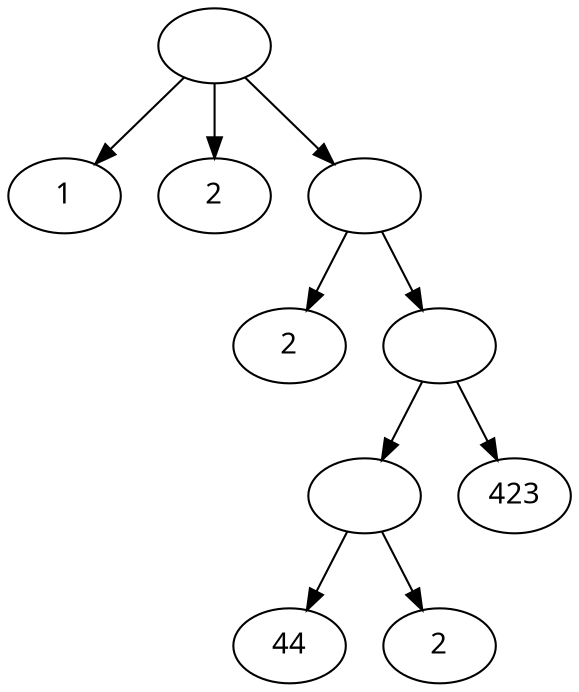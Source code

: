 digraph arbre {
    node [fontname="Courrier"];
    0 [label=""];
    11 [label="1"];
    12 [label="2"];
    13 [label=""];

    21 [label="2"];
    22 [label=""];

    31 [label=""];
    32 [label="423"];

    41 [label="44"];
    42 [label="2"];

    0 -> 11;
    0 -> 12;
    0 -> 13;

    13 -> 21;
    13 -> 22;

    22 -> 31;
    22 -> 32;

    31 -> 41;
    31 -> 42;
}
